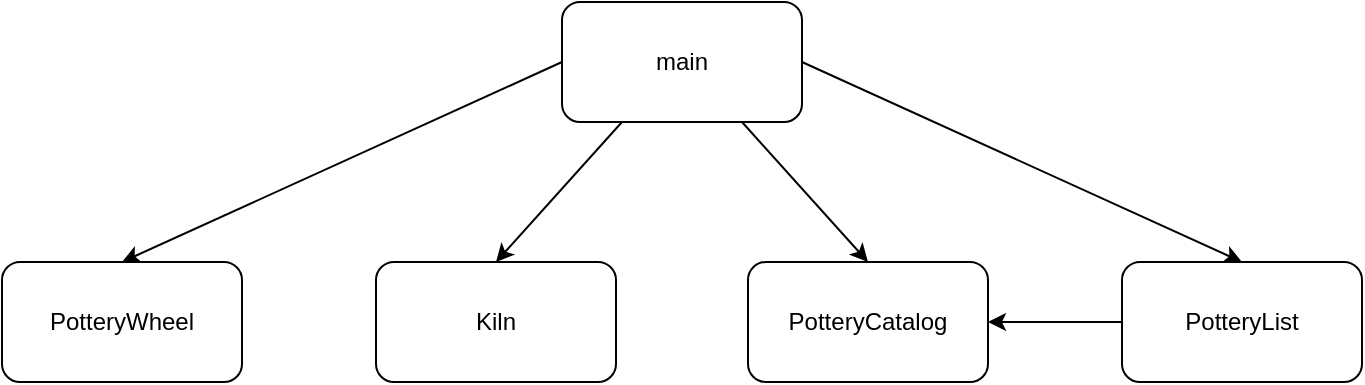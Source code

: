 <mxfile>
    <diagram id="3QkUQWaPjtM9fzs2_WDq" name="Page-1">
        <mxGraphModel dx="803" dy="637" grid="1" gridSize="10" guides="1" tooltips="1" connect="1" arrows="1" fold="1" page="1" pageScale="1" pageWidth="850" pageHeight="1100" math="0" shadow="0">
            <root>
                <mxCell id="0"/>
                <mxCell id="1" parent="0"/>
                <mxCell id="2" value="main" style="rounded=1;whiteSpace=wrap;html=1;" vertex="1" parent="1">
                    <mxGeometry x="365" y="30" width="120" height="60" as="geometry"/>
                </mxCell>
                <mxCell id="3" value="PotteryWheel" style="rounded=1;whiteSpace=wrap;html=1;" vertex="1" parent="1">
                    <mxGeometry x="85" y="160" width="120" height="60" as="geometry"/>
                </mxCell>
                <mxCell id="4" value="Kiln" style="rounded=1;whiteSpace=wrap;html=1;" vertex="1" parent="1">
                    <mxGeometry x="272" y="160" width="120" height="60" as="geometry"/>
                </mxCell>
                <mxCell id="5" value="PotteryCatalog" style="rounded=1;whiteSpace=wrap;html=1;" vertex="1" parent="1">
                    <mxGeometry x="458" y="160" width="120" height="60" as="geometry"/>
                </mxCell>
                <mxCell id="6" value="PotteryList" style="rounded=1;whiteSpace=wrap;html=1;" vertex="1" parent="1">
                    <mxGeometry x="645" y="160" width="120" height="60" as="geometry"/>
                </mxCell>
                <mxCell id="7" value="" style="endArrow=classic;html=1;exitX=0;exitY=0.5;exitDx=0;exitDy=0;entryX=0.5;entryY=0;entryDx=0;entryDy=0;" edge="1" parent="1" source="2" target="3">
                    <mxGeometry width="50" height="50" relative="1" as="geometry">
                        <mxPoint x="180" y="120" as="sourcePoint"/>
                        <mxPoint x="230" y="70" as="targetPoint"/>
                    </mxGeometry>
                </mxCell>
                <mxCell id="8" value="" style="endArrow=classic;html=1;exitX=0.25;exitY=1;exitDx=0;exitDy=0;entryX=0.5;entryY=0;entryDx=0;entryDy=0;" edge="1" parent="1" source="2" target="4">
                    <mxGeometry width="50" height="50" relative="1" as="geometry">
                        <mxPoint x="315" y="150.0" as="sourcePoint"/>
                        <mxPoint x="365" y="100.0" as="targetPoint"/>
                    </mxGeometry>
                </mxCell>
                <mxCell id="9" value="" style="endArrow=classic;html=1;exitX=0.75;exitY=1;exitDx=0;exitDy=0;entryX=0.5;entryY=0;entryDx=0;entryDy=0;" edge="1" parent="1" source="2" target="5">
                    <mxGeometry width="50" height="50" relative="1" as="geometry">
                        <mxPoint x="500" y="140.0" as="sourcePoint"/>
                        <mxPoint x="550" y="90.0" as="targetPoint"/>
                    </mxGeometry>
                </mxCell>
                <mxCell id="10" value="" style="endArrow=classic;html=1;exitX=1;exitY=0.5;exitDx=0;exitDy=0;entryX=0.5;entryY=0;entryDx=0;entryDy=0;" edge="1" parent="1" source="2" target="6">
                    <mxGeometry width="50" height="50" relative="1" as="geometry">
                        <mxPoint x="620" y="120" as="sourcePoint"/>
                        <mxPoint x="670" y="70.0" as="targetPoint"/>
                    </mxGeometry>
                </mxCell>
                <mxCell id="11" value="" style="endArrow=classic;html=1;exitX=0;exitY=0.5;exitDx=0;exitDy=0;entryX=1;entryY=0.5;entryDx=0;entryDy=0;" edge="1" parent="1" source="6" target="5">
                    <mxGeometry width="50" height="50" relative="1" as="geometry">
                        <mxPoint x="530" y="330" as="sourcePoint"/>
                        <mxPoint x="580" y="280" as="targetPoint"/>
                    </mxGeometry>
                </mxCell>
            </root>
        </mxGraphModel>
    </diagram>
</mxfile>
